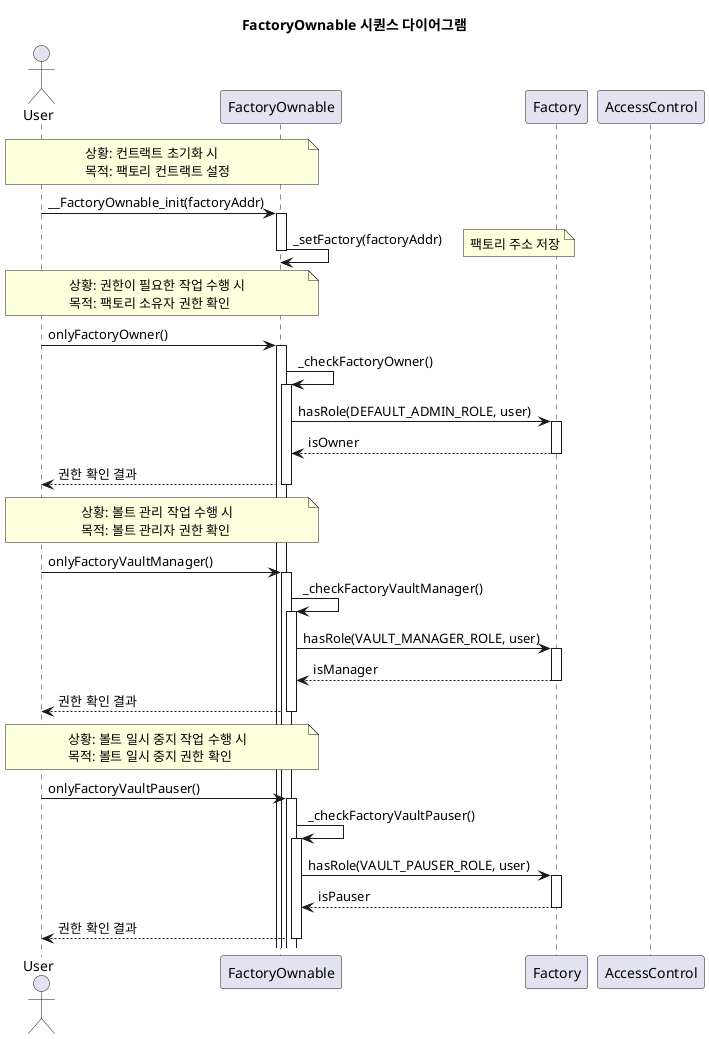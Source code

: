@startuml
title FactoryOwnable 시퀀스 다이어그램

actor User
participant "FactoryOwnable" as FO
participant "Factory" as F
participant "AccessControl" as AC

note over User, FO
  상황: 컨트랙트 초기화 시
  목적: 팩토리 컨트랙트 설정
end note

User -> FO: __FactoryOwnable_init(factoryAddr)
activate FO
FO -> FO: _setFactory(factoryAddr)
note right: 팩토리 주소 저장
deactivate FO

note over User, FO
  상황: 권한이 필요한 작업 수행 시
  목적: 팩토리 소유자 권한 확인
end note

User -> FO: onlyFactoryOwner()
activate FO
FO -> FO: _checkFactoryOwner()
activate FO
FO -> F: hasRole(DEFAULT_ADMIN_ROLE, user)
activate F
F --> FO: isOwner
deactivate F
FO --> User: 권한 확인 결과
deactivate FO

note over User, FO
  상황: 볼트 관리 작업 수행 시
  목적: 볼트 관리자 권한 확인
end note

User -> FO: onlyFactoryVaultManager()
activate FO
FO -> FO: _checkFactoryVaultManager()
activate FO
FO -> F: hasRole(VAULT_MANAGER_ROLE, user)
activate F
F --> FO: isManager
deactivate F
FO --> User: 권한 확인 결과
deactivate FO

note over User, FO
  상황: 볼트 일시 중지 작업 수행 시
  목적: 볼트 일시 중지 권한 확인
end note

User -> FO: onlyFactoryVaultPauser()
activate FO
FO -> FO: _checkFactoryVaultPauser()
activate FO
FO -> F: hasRole(VAULT_PAUSER_ROLE, user)
activate F
F --> FO: isPauser
deactivate F
FO --> User: 권한 확인 결과
deactivate FO

@enduml 
